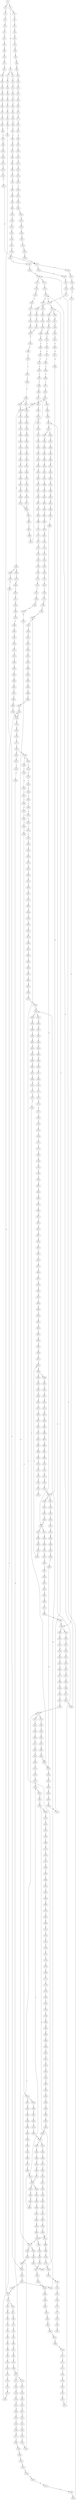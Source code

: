 strict digraph  {
	S0 -> S1 [ label = G ];
	S0 -> S2 [ label = A ];
	S1 -> S3 [ label = G ];
	S1 -> S4 [ label = A ];
	S2 -> S5 [ label = A ];
	S3 -> S6 [ label = G ];
	S3 -> S7 [ label = C ];
	S4 -> S8 [ label = G ];
	S5 -> S9 [ label = C ];
	S6 -> S10 [ label = T ];
	S7 -> S11 [ label = C ];
	S8 -> S12 [ label = C ];
	S9 -> S13 [ label = C ];
	S10 -> S14 [ label = G ];
	S11 -> S15 [ label = C ];
	S12 -> S16 [ label = A ];
	S13 -> S17 [ label = C ];
	S14 -> S18 [ label = T ];
	S15 -> S19 [ label = G ];
	S16 -> S20 [ label = G ];
	S17 -> S21 [ label = G ];
	S18 -> S22 [ label = T ];
	S19 -> S23 [ label = T ];
	S20 -> S24 [ label = T ];
	S21 -> S25 [ label = T ];
	S22 -> S26 [ label = C ];
	S23 -> S27 [ label = C ];
	S24 -> S28 [ label = G ];
	S25 -> S29 [ label = A ];
	S26 -> S30 [ label = C ];
	S27 -> S31 [ label = C ];
	S28 -> S32 [ label = C ];
	S29 -> S33 [ label = C ];
	S30 -> S34 [ label = A ];
	S31 -> S35 [ label = A ];
	S32 -> S36 [ label = A ];
	S33 -> S37 [ label = A ];
	S34 -> S38 [ label = G ];
	S35 -> S39 [ label = G ];
	S36 -> S40 [ label = A ];
	S37 -> S41 [ label = G ];
	S38 -> S42 [ label = C ];
	S39 -> S43 [ label = T ];
	S40 -> S44 [ label = C ];
	S41 -> S45 [ label = C ];
	S42 -> S46 [ label = A ];
	S43 -> S47 [ label = A ];
	S44 -> S48 [ label = A ];
	S45 -> S49 [ label = A ];
	S46 -> S50 [ label = G ];
	S47 -> S51 [ label = G ];
	S48 -> S52 [ label = G ];
	S49 -> S53 [ label = G ];
	S50 -> S54 [ label = A ];
	S51 -> S55 [ label = G ];
	S51 -> S56 [ label = C ];
	S52 -> S57 [ label = C ];
	S53 -> S58 [ label = G ];
	S54 -> S59 [ label = T ];
	S55 -> S60 [ label = G ];
	S56 -> S61 [ label = T ];
	S57 -> S62 [ label = T ];
	S58 -> S63 [ label = T ];
	S59 -> S64 [ label = A ];
	S60 -> S65 [ label = T ];
	S61 -> S66 [ label = C ];
	S62 -> S67 [ label = A ];
	S63 -> S68 [ label = G ];
	S64 -> S69 [ label = A ];
	S65 -> S70 [ label = C ];
	S66 -> S71 [ label = C ];
	S67 -> S72 [ label = C ];
	S68 -> S73 [ label = C ];
	S69 -> S74 [ label = A ];
	S70 -> S75 [ label = A ];
	S71 -> S76 [ label = A ];
	S72 -> S77 [ label = G ];
	S73 -> S78 [ label = A ];
	S74 -> S79 [ label = A ];
	S75 -> S80 [ label = C ];
	S76 -> S81 [ label = C ];
	S77 -> S82 [ label = A ];
	S78 -> S83 [ label = C ];
	S79 -> S84 [ label = A ];
	S80 -> S85 [ label = T ];
	S81 -> S86 [ label = C ];
	S82 -> S87 [ label = G ];
	S83 -> S88 [ label = G ];
	S84 -> S89 [ label = C ];
	S85 -> S90 [ label = C ];
	S86 -> S91 [ label = G ];
	S87 -> S92 [ label = A ];
	S88 -> S93 [ label = C ];
	S89 -> S94 [ label = T ];
	S90 -> S95 [ label = G ];
	S91 -> S96 [ label = G ];
	S92 -> S97 [ label = A ];
	S93 -> S98 [ label = G ];
	S94 -> S99 [ label = T ];
	S95 -> S100 [ label = C ];
	S96 -> S101 [ label = A ];
	S97 -> S102 [ label = C ];
	S98 -> S103 [ label = G ];
	S99 -> S104 [ label = T ];
	S100 -> S105 [ label = T ];
	S101 -> S106 [ label = C ];
	S102 -> S107 [ label = T ];
	S103 -> S108 [ label = T ];
	S104 -> S109 [ label = G ];
	S105 -> S110 [ label = T ];
	S106 -> S111 [ label = G ];
	S107 -> S112 [ label = G ];
	S108 -> S113 [ label = G ];
	S109 -> S114 [ label = C ];
	S110 -> S115 [ label = C ];
	S111 -> S116 [ label = C ];
	S111 -> S117 [ label = T ];
	S112 -> S118 [ label = G ];
	S113 -> S119 [ label = C ];
	S114 -> S120 [ label = C ];
	S115 -> S121 [ label = A ];
	S116 -> S122 [ label = C ];
	S117 -> S123 [ label = C ];
	S118 -> S124 [ label = C ];
	S119 -> S125 [ label = C ];
	S120 -> S126 [ label = G ];
	S121 -> S127 [ label = T ];
	S122 -> S128 [ label = C ];
	S123 -> S129 [ label = G ];
	S124 -> S130 [ label = G ];
	S125 -> S131 [ label = G ];
	S126 -> S132 [ label = T ];
	S127 -> S133 [ label = C ];
	S128 -> S134 [ label = A ];
	S129 -> S135 [ label = T ];
	S130 -> S136 [ label = C ];
	S131 -> S137 [ label = C ];
	S132 -> S138 [ label = A ];
	S133 -> S139 [ label = C ];
	S134 -> S140 [ label = T ];
	S135 -> S141 [ label = G ];
	S136 -> S142 [ label = A ];
	S137 -> S143 [ label = C ];
	S137 -> S144 [ label = A ];
	S138 -> S145 [ label = G ];
	S139 -> S146 [ label = A ];
	S140 -> S147 [ label = C ];
	S141 -> S148 [ label = A ];
	S142 -> S149 [ label = G ];
	S143 -> S150 [ label = G ];
	S144 -> S151 [ label = A ];
	S145 -> S152 [ label = C ];
	S146 -> S153 [ label = G ];
	S147 -> S154 [ label = G ];
	S148 -> S155 [ label = C ];
	S149 -> S156 [ label = C ];
	S150 -> S157 [ label = G ];
	S151 -> S158 [ label = C ];
	S152 -> S159 [ label = C ];
	S153 -> S160 [ label = A ];
	S154 -> S161 [ label = T ];
	S155 -> S162 [ label = C ];
	S156 -> S163 [ label = G ];
	S157 -> S164 [ label = T ];
	S158 -> S165 [ label = C ];
	S159 -> S166 [ label = G ];
	S160 -> S167 [ label = A ];
	S161 -> S168 [ label = C ];
	S162 -> S169 [ label = G ];
	S163 -> S170 [ label = G ];
	S164 -> S171 [ label = G ];
	S165 -> S172 [ label = A ];
	S166 -> S173 [ label = G ];
	S166 -> S174 [ label = C ];
	S167 -> S175 [ label = C ];
	S168 -> S176 [ label = C ];
	S169 -> S177 [ label = G ];
	S170 -> S178 [ label = G ];
	S171 -> S179 [ label = G ];
	S172 -> S180 [ label = G ];
	S173 -> S181 [ label = T ];
	S174 -> S182 [ label = T ];
	S175 -> S183 [ label = C ];
	S176 -> S184 [ label = T ];
	S177 -> S185 [ label = T ];
	S178 -> S186 [ label = T ];
	S179 -> S187 [ label = T ];
	S179 -> S188 [ label = A ];
	S180 -> S189 [ label = A ];
	S180 -> S190 [ label = T ];
	S181 -> S191 [ label = G ];
	S182 -> S192 [ label = G ];
	S183 -> S193 [ label = A ];
	S183 -> S194 [ label = G ];
	S184 -> S195 [ label = C ];
	S185 -> S196 [ label = C ];
	S186 -> S197 [ label = G ];
	S187 -> S198 [ label = G ];
	S187 -> S199 [ label = T ];
	S188 -> S200 [ label = A ];
	S189 -> S201 [ label = A ];
	S190 -> S202 [ label = C ];
	S191 -> S203 [ label = A ];
	S191 -> S179 [ label = G ];
	S192 -> S204 [ label = G ];
	S193 -> S205 [ label = G ];
	S193 -> S206 [ label = C ];
	S194 -> S207 [ label = G ];
	S195 -> S208 [ label = T ];
	S196 -> S209 [ label = G ];
	S197 -> S210 [ label = C ];
	S198 -> S211 [ label = G ];
	S199 -> S212 [ label = A ];
	S200 -> S213 [ label = G ];
	S201 -> S214 [ label = C ];
	S202 -> S215 [ label = G ];
	S203 -> S216 [ label = C ];
	S204 -> S217 [ label = A ];
	S205 -> S218 [ label = A ];
	S206 -> S219 [ label = C ];
	S207 -> S220 [ label = A ];
	S208 -> S221 [ label = T ];
	S208 -> S222 [ label = G ];
	S209 -> S223 [ label = C ];
	S210 -> S224 [ label = C ];
	S211 -> S225 [ label = A ];
	S212 -> S226 [ label = G ];
	S213 -> S227 [ label = A ];
	S214 -> S228 [ label = A ];
	S215 -> S229 [ label = C ];
	S216 -> S230 [ label = G ];
	S217 -> S231 [ label = A ];
	S218 -> S232 [ label = C ];
	S219 -> S233 [ label = A ];
	S220 -> S234 [ label = C ];
	S221 -> S235 [ label = C ];
	S222 -> S236 [ label = T ];
	S223 -> S237 [ label = G ];
	S224 -> S238 [ label = G ];
	S225 -> S239 [ label = A ];
	S226 -> S240 [ label = A ];
	S227 -> S241 [ label = A ];
	S228 -> S242 [ label = G ];
	S229 -> S243 [ label = G ];
	S230 -> S244 [ label = T ];
	S231 -> S245 [ label = G ];
	S232 -> S246 [ label = T ];
	S233 -> S247 [ label = C ];
	S234 -> S111 [ label = G ];
	S235 -> S248 [ label = T ];
	S236 -> S249 [ label = C ];
	S237 -> S250 [ label = T ];
	S238 -> S137 [ label = C ];
	S239 -> S251 [ label = C ];
	S240 -> S252 [ label = A ];
	S241 -> S253 [ label = C ];
	S242 -> S254 [ label = C ];
	S243 -> S255 [ label = C ];
	S244 -> S256 [ label = G ];
	S245 -> S257 [ label = A ];
	S246 -> S258 [ label = C ];
	S247 -> S259 [ label = C ];
	S248 -> S260 [ label = C ];
	S249 -> S261 [ label = G ];
	S250 -> S262 [ label = A ];
	S251 -> S263 [ label = C ];
	S252 -> S264 [ label = G ];
	S253 -> S265 [ label = G ];
	S254 -> S266 [ label = C ];
	S255 -> S267 [ label = A ];
	S256 -> S268 [ label = G ];
	S257 -> S241 [ label = A ];
	S258 -> S269 [ label = C ];
	S259 -> S270 [ label = C ];
	S260 -> S271 [ label = G ];
	S261 -> S272 [ label = T ];
	S262 -> S273 [ label = G ];
	S263 -> S274 [ label = T ];
	S264 -> S275 [ label = G ];
	S265 -> S276 [ label = G ];
	S266 -> S277 [ label = G ];
	S267 -> S278 [ label = G ];
	S268 -> S279 [ label = G ];
	S269 -> S280 [ label = C ];
	S270 -> S281 [ label = C ];
	S271 -> S282 [ label = G ];
	S272 -> S283 [ label = G ];
	S273 -> S284 [ label = C ];
	S274 -> S285 [ label = C ];
	S275 -> S286 [ label = G ];
	S276 -> S287 [ label = C ];
	S277 -> S288 [ label = T ];
	S278 -> S289 [ label = C ];
	S279 -> S290 [ label = T ];
	S280 -> S291 [ label = A ];
	S281 -> S292 [ label = T ];
	S282 -> S293 [ label = A ];
	S283 -> S294 [ label = G ];
	S284 -> S295 [ label = C ];
	S285 -> S296 [ label = G ];
	S286 -> S297 [ label = G ];
	S287 -> S298 [ label = A ];
	S288 -> S299 [ label = C ];
	S289 -> S300 [ label = C ];
	S290 -> S301 [ label = A ];
	S291 -> S302 [ label = T ];
	S292 -> S303 [ label = T ];
	S293 -> S304 [ label = G ];
	S294 -> S305 [ label = T ];
	S295 -> S166 [ label = G ];
	S296 -> S306 [ label = G ];
	S297 -> S307 [ label = T ];
	S297 -> S308 [ label = G ];
	S298 -> S309 [ label = C ];
	S299 -> S310 [ label = C ];
	S300 -> S311 [ label = G ];
	S301 -> S312 [ label = C ];
	S302 -> S313 [ label = C ];
	S303 -> S314 [ label = C ];
	S304 -> S315 [ label = A ];
	S305 -> S316 [ label = A ];
	S306 -> S317 [ label = C ];
	S307 -> S318 [ label = C ];
	S308 -> S319 [ label = T ];
	S309 -> S320 [ label = C ];
	S309 -> S321 [ label = T ];
	S310 -> S322 [ label = T ];
	S311 -> S323 [ label = G ];
	S312 -> S324 [ label = T ];
	S313 -> S325 [ label = T ];
	S314 -> S326 [ label = C ];
	S314 -> S327 [ label = G ];
	S315 -> S328 [ label = G ];
	S316 -> S329 [ label = C ];
	S317 -> S330 [ label = A ];
	S318 -> S331 [ label = T ];
	S319 -> S332 [ label = C ];
	S320 -> S333 [ label = G ];
	S321 -> S334 [ label = G ];
	S322 -> S335 [ label = C ];
	S323 -> S336 [ label = T ];
	S324 -> S337 [ label = A ];
	S325 -> S338 [ label = G ];
	S326 -> S339 [ label = T ];
	S327 -> S340 [ label = A ];
	S328 -> S341 [ label = G ];
	S329 -> S342 [ label = C ];
	S330 -> S343 [ label = C ];
	S331 -> S344 [ label = C ];
	S332 -> S345 [ label = C ];
	S333 -> S346 [ label = A ];
	S333 -> S347 [ label = G ];
	S334 -> S348 [ label = G ];
	S335 -> S208 [ label = T ];
	S336 -> S191 [ label = G ];
	S337 -> S349 [ label = T ];
	S338 -> S350 [ label = C ];
	S339 -> S351 [ label = G ];
	S340 -> S352 [ label = T ];
	S341 -> S353 [ label = T ];
	S342 -> S354 [ label = G ];
	S343 -> S355 [ label = G ];
	S343 -> S356 [ label = C ];
	S344 -> S357 [ label = T ];
	S345 -> S358 [ label = G ];
	S346 -> S359 [ label = G ];
	S346 -> S360 [ label = A ];
	S347 -> S361 [ label = G ];
	S348 -> S362 [ label = G ];
	S349 -> S363 [ label = T ];
	S350 -> S364 [ label = C ];
	S351 -> S365 [ label = T ];
	S352 -> S366 [ label = C ];
	S353 -> S367 [ label = C ];
	S354 -> S368 [ label = G ];
	S355 -> S369 [ label = C ];
	S356 -> S333 [ label = G ];
	S357 -> S370 [ label = C ];
	S358 -> S371 [ label = C ];
	S358 -> S372 [ label = T ];
	S359 -> S373 [ label = T ];
	S360 -> S374 [ label = T ];
	S361 -> S375 [ label = A ];
	S362 -> S376 [ label = A ];
	S363 -> S377 [ label = G ];
	S364 -> S378 [ label = A ];
	S365 -> S379 [ label = C ];
	S366 -> S380 [ label = G ];
	S367 -> S381 [ label = C ];
	S368 -> S382 [ label = T ];
	S369 -> S383 [ label = G ];
	S370 -> S384 [ label = G ];
	S371 -> S385 [ label = C ];
	S372 -> S386 [ label = C ];
	S373 -> S387 [ label = C ];
	S374 -> S388 [ label = G ];
	S375 -> S389 [ label = A ];
	S376 -> S390 [ label = A ];
	S377 -> S391 [ label = G ];
	S378 -> S392 [ label = G ];
	S379 -> S393 [ label = C ];
	S380 -> S394 [ label = T ];
	S381 -> S395 [ label = C ];
	S382 -> S396 [ label = G ];
	S383 -> S397 [ label = C ];
	S384 -> S398 [ label = T ];
	S385 -> S399 [ label = G ];
	S386 -> S400 [ label = G ];
	S387 -> S401 [ label = C ];
	S388 -> S402 [ label = T ];
	S389 -> S403 [ label = T ];
	S390 -> S404 [ label = C ];
	S391 -> S405 [ label = A ];
	S392 -> S406 [ label = T ];
	S393 -> S407 [ label = T ];
	S394 -> S408 [ label = T ];
	S395 -> S409 [ label = A ];
	S395 -> S410 [ label = G ];
	S396 -> S411 [ label = G ];
	S397 -> S412 [ label = G ];
	S398 -> S413 [ label = G ];
	S399 -> S414 [ label = G ];
	S400 -> S415 [ label = G ];
	S401 -> S416 [ label = A ];
	S402 -> S417 [ label = A ];
	S403 -> S418 [ label = T ];
	S404 -> S419 [ label = T ];
	S405 -> S420 [ label = A ];
	S406 -> S421 [ label = C ];
	S407 -> S422 [ label = A ];
	S407 -> S423 [ label = T ];
	S408 -> S424 [ label = T ];
	S409 -> S425 [ label = G ];
	S410 -> S426 [ label = G ];
	S410 -> S427 [ label = A ];
	S411 -> S187 [ label = T ];
	S412 -> S428 [ label = C ];
	S412 -> S429 [ label = G ];
	S413 -> S430 [ label = G ];
	S414 -> S431 [ label = A ];
	S415 -> S432 [ label = A ];
	S416 -> S433 [ label = G ];
	S417 -> S434 [ label = G ];
	S418 -> S435 [ label = G ];
	S419 -> S436 [ label = G ];
	S420 -> S437 [ label = C ];
	S421 -> S438 [ label = G ];
	S422 -> S439 [ label = C ];
	S423 -> S440 [ label = G ];
	S424 -> S441 [ label = G ];
	S425 -> S442 [ label = A ];
	S426 -> S443 [ label = A ];
	S427 -> S444 [ label = G ];
	S427 -> S445 [ label = A ];
	S428 -> S446 [ label = G ];
	S429 -> S447 [ label = C ];
	S430 -> S448 [ label = T ];
	S431 -> S449 [ label = A ];
	S432 -> S450 [ label = A ];
	S433 -> S451 [ label = T ];
	S433 -> S452 [ label = C ];
	S434 -> S453 [ label = T ];
	S435 -> S454 [ label = A ];
	S436 -> S455 [ label = G ];
	S437 -> S456 [ label = G ];
	S438 -> S457 [ label = T ];
	S439 -> S458 [ label = T ];
	S440 -> S459 [ label = T ];
	S441 -> S460 [ label = T ];
	S442 -> S461 [ label = G ];
	S443 -> S462 [ label = G ];
	S444 -> S463 [ label = T ];
	S445 -> S464 [ label = G ];
	S446 -> S465 [ label = T ];
	S447 -> S466 [ label = T ];
	S448 -> S316 [ label = A ];
	S449 -> S467 [ label = C ];
	S450 -> S468 [ label = C ];
	S451 -> S47 [ label = A ];
	S452 -> S469 [ label = T ];
	S453 -> S470 [ label = T ];
	S454 -> S471 [ label = A ];
	S455 -> S472 [ label = A ];
	S456 -> S473 [ label = G ];
	S457 -> S474 [ label = A ];
	S458 -> S475 [ label = A ];
	S459 -> S476 [ label = A ];
	S460 -> S477 [ label = A ];
	S461 -> S478 [ label = C ];
	S462 -> S479 [ label = G ];
	S463 -> S480 [ label = C ];
	S464 -> S481 [ label = T ];
	S465 -> S482 [ label = C ];
	S466 -> S483 [ label = G ];
	S467 -> S484 [ label = T ];
	S468 -> S485 [ label = A ];
	S468 -> S486 [ label = T ];
	S469 -> S487 [ label = T ];
	S470 -> S488 [ label = T ];
	S471 -> S489 [ label = C ];
	S472 -> S490 [ label = C ];
	S473 -> S491 [ label = T ];
	S474 -> S492 [ label = A ];
	S475 -> S493 [ label = C ];
	S476 -> S494 [ label = G ];
	S477 -> S495 [ label = G ];
	S478 -> S496 [ label = C ];
	S479 -> S497 [ label = C ];
	S480 -> S401 [ label = C ];
	S481 -> S498 [ label = C ];
	S482 -> S499 [ label = G ];
	S483 -> S500 [ label = G ];
	S484 -> S501 [ label = G ];
	S485 -> S502 [ label = G ];
	S486 -> S503 [ label = A ];
	S487 -> S504 [ label = C ];
	S488 -> S505 [ label = C ];
	S489 -> S506 [ label = C ];
	S490 -> S507 [ label = C ];
	S491 -> S508 [ label = A ];
	S492 -> S509 [ label = G ];
	S493 -> S510 [ label = C ];
	S494 -> S511 [ label = G ];
	S495 -> S512 [ label = G ];
	S496 -> S513 [ label = A ];
	S497 -> S514 [ label = G ];
	S498 -> S515 [ label = G ];
	S499 -> S516 [ label = A ];
	S500 -> S517 [ label = A ];
	S501 -> S518 [ label = C ];
	S502 -> S519 [ label = G ];
	S503 -> S520 [ label = C ];
	S504 -> S521 [ label = A ];
	S505 -> S522 [ label = A ];
	S506 -> S523 [ label = C ];
	S507 -> S524 [ label = C ];
	S508 -> S525 [ label = C ];
	S509 -> S526 [ label = A ];
	S510 -> S527 [ label = A ];
	S511 -> S528 [ label = A ];
	S512 -> S528 [ label = A ];
	S513 -> S529 [ label = C ];
	S514 -> S530 [ label = T ];
	S515 -> S531 [ label = C ];
	S515 -> S532 [ label = A ];
	S516 -> S533 [ label = C ];
	S517 -> S534 [ label = A ];
	S518 -> S535 [ label = A ];
	S519 -> S536 [ label = A ];
	S520 -> S537 [ label = A ];
	S521 -> S538 [ label = C ];
	S522 -> S539 [ label = C ];
	S523 -> S540 [ label = G ];
	S524 -> S541 [ label = G ];
	S525 -> S542 [ label = G ];
	S526 -> S543 [ label = C ];
	S527 -> S544 [ label = G ];
	S528 -> S545 [ label = G ];
	S528 -> S546 [ label = A ];
	S529 -> S547 [ label = G ];
	S530 -> S548 [ label = G ];
	S531 -> S549 [ label = G ];
	S532 -> S550 [ label = G ];
	S533 -> S551 [ label = G ];
	S534 -> S552 [ label = T ];
	S535 -> S553 [ label = A ];
	S536 -> S554 [ label = A ];
	S537 -> S555 [ label = A ];
	S538 -> S556 [ label = G ];
	S539 -> S557 [ label = T ];
	S540 -> S558 [ label = T ];
	S541 -> S559 [ label = T ];
	S542 -> S560 [ label = A ];
	S543 -> S561 [ label = G ];
	S544 -> S562 [ label = G ];
	S545 -> S563 [ label = A ];
	S546 -> S564 [ label = A ];
	S547 -> S565 [ label = G ];
	S548 -> S566 [ label = G ];
	S549 -> S567 [ label = G ];
	S550 -> S568 [ label = G ];
	S551 -> S569 [ label = C ];
	S552 -> S570 [ label = G ];
	S553 -> S571 [ label = C ];
	S554 -> S572 [ label = T ];
	S555 -> S573 [ label = C ];
	S556 -> S574 [ label = C ];
	S557 -> S575 [ label = C ];
	S558 -> S576 [ label = C ];
	S559 -> S577 [ label = C ];
	S560 -> S578 [ label = A ];
	S561 -> S579 [ label = G ];
	S562 -> S580 [ label = A ];
	S563 -> S581 [ label = G ];
	S564 -> S582 [ label = G ];
	S565 -> S583 [ label = T ];
	S566 -> S584 [ label = T ];
	S567 -> S585 [ label = C ];
	S568 -> S586 [ label = T ];
	S569 -> S587 [ label = G ];
	S570 -> S588 [ label = G ];
	S571 -> S589 [ label = C ];
	S572 -> S590 [ label = A ];
	S573 -> S591 [ label = G ];
	S574 -> S592 [ label = C ];
	S575 -> S593 [ label = C ];
	S576 -> S594 [ label = T ];
	S577 -> S594 [ label = T ];
	S578 -> S595 [ label = G ];
	S579 -> S596 [ label = C ];
	S580 -> S597 [ label = G ];
	S581 -> S598 [ label = G ];
	S582 -> S599 [ label = G ];
	S583 -> S600 [ label = T ];
	S584 -> S601 [ label = A ];
	S585 -> S602 [ label = T ];
	S586 -> S603 [ label = A ];
	S587 -> S604 [ label = C ];
	S588 -> S605 [ label = G ];
	S589 -> S606 [ label = A ];
	S590 -> S607 [ label = G ];
	S591 -> S608 [ label = A ];
	S592 -> S609 [ label = C ];
	S593 -> S610 [ label = T ];
	S594 -> S611 [ label = C ];
	S595 -> S612 [ label = A ];
	S596 -> S613 [ label = T ];
	S597 -> S614 [ label = A ];
	S598 -> S353 [ label = T ];
	S599 -> S615 [ label = T ];
	S600 -> S616 [ label = A ];
	S601 -> S617 [ label = T ];
	S602 -> S618 [ label = A ];
	S603 -> S619 [ label = T ];
	S604 -> S620 [ label = C ];
	S605 -> S621 [ label = G ];
	S606 -> S180 [ label = G ];
	S607 -> S622 [ label = T ];
	S608 -> S623 [ label = A ];
	S609 -> S624 [ label = T ];
	S610 -> S625 [ label = T ];
	S611 -> S626 [ label = G ];
	S612 -> S627 [ label = A ];
	S613 -> S628 [ label = C ];
	S614 -> S629 [ label = G ];
	S615 -> S630 [ label = C ];
	S616 -> S631 [ label = C ];
	S617 -> S632 [ label = G ];
	S618 -> S633 [ label = T ];
	S619 -> S634 [ label = A ];
	S620 -> S635 [ label = T ];
	S621 -> S636 [ label = T ];
	S622 -> S637 [ label = C ];
	S623 -> S638 [ label = A ];
	S624 -> S639 [ label = T ];
	S625 -> S640 [ label = T ];
	S626 -> S641 [ label = G ];
	S627 -> S642 [ label = G ];
	S628 -> S643 [ label = T ];
	S629 -> S644 [ label = T ];
	S630 -> S645 [ label = C ];
	S631 -> S646 [ label = T ];
	S632 -> S647 [ label = A ];
	S633 -> S648 [ label = A ];
	S634 -> S649 [ label = A ];
	S635 -> S650 [ label = C ];
	S636 -> S651 [ label = C ];
	S637 -> S652 [ label = T ];
	S638 -> S653 [ label = A ];
	S639 -> S654 [ label = C ];
	S640 -> S655 [ label = C ];
	S641 -> S656 [ label = C ];
	S642 -> S657 [ label = T ];
	S643 -> S658 [ label = C ];
	S644 -> S659 [ label = C ];
	S645 -> S660 [ label = C ];
	S646 -> S661 [ label = G ];
	S647 -> S662 [ label = G ];
	S648 -> S663 [ label = G ];
	S649 -> S664 [ label = G ];
	S650 -> S665 [ label = G ];
	S651 -> S666 [ label = C ];
	S652 -> S667 [ label = C ];
	S653 -> S668 [ label = C ];
	S654 -> S669 [ label = A ];
	S655 -> S670 [ label = A ];
	S656 -> S671 [ label = A ];
	S657 -> S672 [ label = G ];
	S658 -> S673 [ label = G ];
	S659 -> S674 [ label = A ];
	S660 -> S410 [ label = G ];
	S661 -> S675 [ label = C ];
	S662 -> S676 [ label = C ];
	S663 -> S677 [ label = T ];
	S664 -> S678 [ label = T ];
	S665 -> S679 [ label = G ];
	S666 -> S358 [ label = G ];
	S667 -> S680 [ label = T ];
	S668 -> S681 [ label = A ];
	S669 -> S682 [ label = T ];
	S670 -> S683 [ label = T ];
	S671 -> S343 [ label = C ];
	S672 -> S684 [ label = T ];
	S673 -> S685 [ label = A ];
	S674 -> S686 [ label = G ];
	S675 -> S687 [ label = A ];
	S676 -> S688 [ label = G ];
	S677 -> S689 [ label = A ];
	S678 -> S690 [ label = C ];
	S679 -> S691 [ label = G ];
	S680 -> S692 [ label = C ];
	S681 -> S693 [ label = G ];
	S682 -> S694 [ label = C ];
	S683 -> S695 [ label = C ];
	S684 -> S696 [ label = C ];
	S685 -> S697 [ label = A ];
	S686 -> S698 [ label = G ];
	S687 -> S699 [ label = G ];
	S688 -> S700 [ label = G ];
	S689 -> S701 [ label = G ];
	S690 -> S702 [ label = G ];
	S691 -> S703 [ label = C ];
	S692 -> S704 [ label = T ];
	S693 -> S705 [ label = A ];
	S694 -> S139 [ label = C ];
	S695 -> S706 [ label = C ];
	S696 -> S707 [ label = C ];
	S697 -> S708 [ label = G ];
	S698 -> S709 [ label = A ];
	S699 -> S710 [ label = A ];
	S700 -> S711 [ label = T ];
	S701 -> S712 [ label = C ];
	S702 -> S713 [ label = T ];
	S703 -> S714 [ label = T ];
	S704 -> S715 [ label = G ];
	S705 -> S716 [ label = A ];
	S706 -> S146 [ label = A ];
	S707 -> S717 [ label = T ];
	S708 -> S718 [ label = T ];
	S709 -> S719 [ label = C ];
	S710 -> S720 [ label = C ];
	S711 -> S721 [ label = C ];
	S712 -> S722 [ label = C ];
	S713 -> S723 [ label = G ];
	S714 -> S724 [ label = C ];
	S715 -> S725 [ label = A ];
	S716 -> S726 [ label = G ];
	S717 -> S727 [ label = G ];
	S718 -> S728 [ label = C ];
	S719 -> S729 [ label = C ];
	S720 -> S730 [ label = G ];
	S721 -> S731 [ label = G ];
	S722 -> S732 [ label = G ];
	S723 -> S733 [ label = G ];
	S724 -> S734 [ label = A ];
	S725 -> S735 [ label = G ];
	S726 -> S736 [ label = G ];
	S727 -> S737 [ label = G ];
	S728 -> S515 [ label = G ];
	S729 -> S738 [ label = A ];
	S730 -> S739 [ label = G ];
	S731 -> S740 [ label = C ];
	S732 -> S741 [ label = A ];
	S733 -> S305 [ label = T ];
	S734 -> S742 [ label = C ];
	S735 -> S743 [ label = T ];
	S736 -> S744 [ label = G ];
	S737 -> S745 [ label = C ];
	S738 -> S746 [ label = G ];
	S739 -> S747 [ label = A ];
	S740 -> S748 [ label = A ];
	S741 -> S749 [ label = A ];
	S742 -> S750 [ label = G ];
	S743 -> S751 [ label = A ];
	S744 -> S297 [ label = G ];
	S745 -> S752 [ label = C ];
	S746 -> S753 [ label = T ];
	S747 -> S754 [ label = C ];
	S748 -> S755 [ label = C ];
	S749 -> S756 [ label = A ];
	S750 -> S757 [ label = T ];
	S752 -> S758 [ label = T ];
	S753 -> S759 [ label = C ];
	S754 -> S760 [ label = A ];
	S755 -> S761 [ label = G ];
	S756 -> S762 [ label = C ];
	S757 -> S763 [ label = C ];
	S758 -> S764 [ label = G ];
	S759 -> S765 [ label = T ];
	S760 -> S766 [ label = C ];
	S761 -> S767 [ label = C ];
	S762 -> S768 [ label = C ];
	S763 -> S769 [ label = C ];
	S764 -> S770 [ label = G ];
	S765 -> S771 [ label = C ];
	S766 -> S772 [ label = A ];
	S767 -> S773 [ label = G ];
	S768 -> S774 [ label = C ];
	S769 -> S775 [ label = A ];
	S770 -> S776 [ label = G ];
	S771 -> S777 [ label = T ];
	S772 -> S778 [ label = C ];
	S773 -> S397 [ label = C ];
	S774 -> S779 [ label = C ];
	S775 -> S780 [ label = G ];
	S776 -> S781 [ label = T ];
	S777 -> S782 [ label = G ];
	S778 -> S783 [ label = C ];
	S779 -> S784 [ label = G ];
	S780 -> S785 [ label = C ];
	S781 -> S786 [ label = C ];
	S782 -> S787 [ label = T ];
	S783 -> S788 [ label = T ];
	S784 -> S789 [ label = A ];
	S785 -> S469 [ label = T ];
	S786 -> S790 [ label = C ];
	S787 -> S791 [ label = A ];
	S788 -> S792 [ label = C ];
	S789 -> S793 [ label = C ];
	S790 -> S794 [ label = C ];
	S792 -> S795 [ label = T ];
	S793 -> S796 [ label = T ];
	S794 -> S797 [ label = G ];
	S795 -> S798 [ label = A ];
	S796 -> S799 [ label = A ];
	S797 -> S427 [ label = A ];
	S798 -> S800 [ label = G ];
	S799 -> S801 [ label = G ];
	S800 -> S802 [ label = A ];
	S801 -> S803 [ label = A ];
	S802 -> S804 [ label = A ];
	S803 -> S805 [ label = A ];
	S804 -> S806 [ label = C ];
	S805 -> S807 [ label = T ];
	S806 -> S808 [ label = G ];
	S807 -> S809 [ label = C ];
	S808 -> S810 [ label = A ];
	S809 -> S811 [ label = G ];
	S810 -> S812 [ label = G ];
	S811 -> S813 [ label = G ];
	S812 -> S814 [ label = G ];
	S813 -> S815 [ label = G ];
	S814 -> S816 [ label = T ];
	S815 -> S817 [ label = T ];
	S816 -> S818 [ label = G ];
	S817 -> S819 [ label = A ];
	S818 -> S820 [ label = T ];
	S819 -> S821 [ label = T ];
	S820 -> S822 [ label = C ];
	S821 -> S823 [ label = C ];
	S822 -> S824 [ label = C ];
	S823 -> S825 [ label = C ];
	S824 -> S826 [ label = C ];
	S825 -> S827 [ label = C ];
	S826 -> S828 [ label = T ];
	S827 -> S829 [ label = G ];
	S828 -> S830 [ label = G ];
	S829 -> S831 [ label = A ];
	S830 -> S832 [ label = T ];
	S831 -> S833 [ label = A ];
	S832 -> S834 [ label = C ];
	S833 -> S835 [ label = A ];
	S834 -> S836 [ label = C ];
	S835 -> S837 [ label = G ];
	S836 -> S407 [ label = T ];
	S837 -> S838 [ label = T ];
	S838 -> S839 [ label = G ];
	S839 -> S840 [ label = T ];
	S840 -> S841 [ label = C ];
	S841 -> S842 [ label = G ];
	S842 -> S843 [ label = T ];
	S843 -> S844 [ label = C ];
	S844 -> S845 [ label = G ];
	S845 -> S846 [ label = G ];
	S846 -> S847 [ label = A ];
	S847 -> S450 [ label = A ];
}
